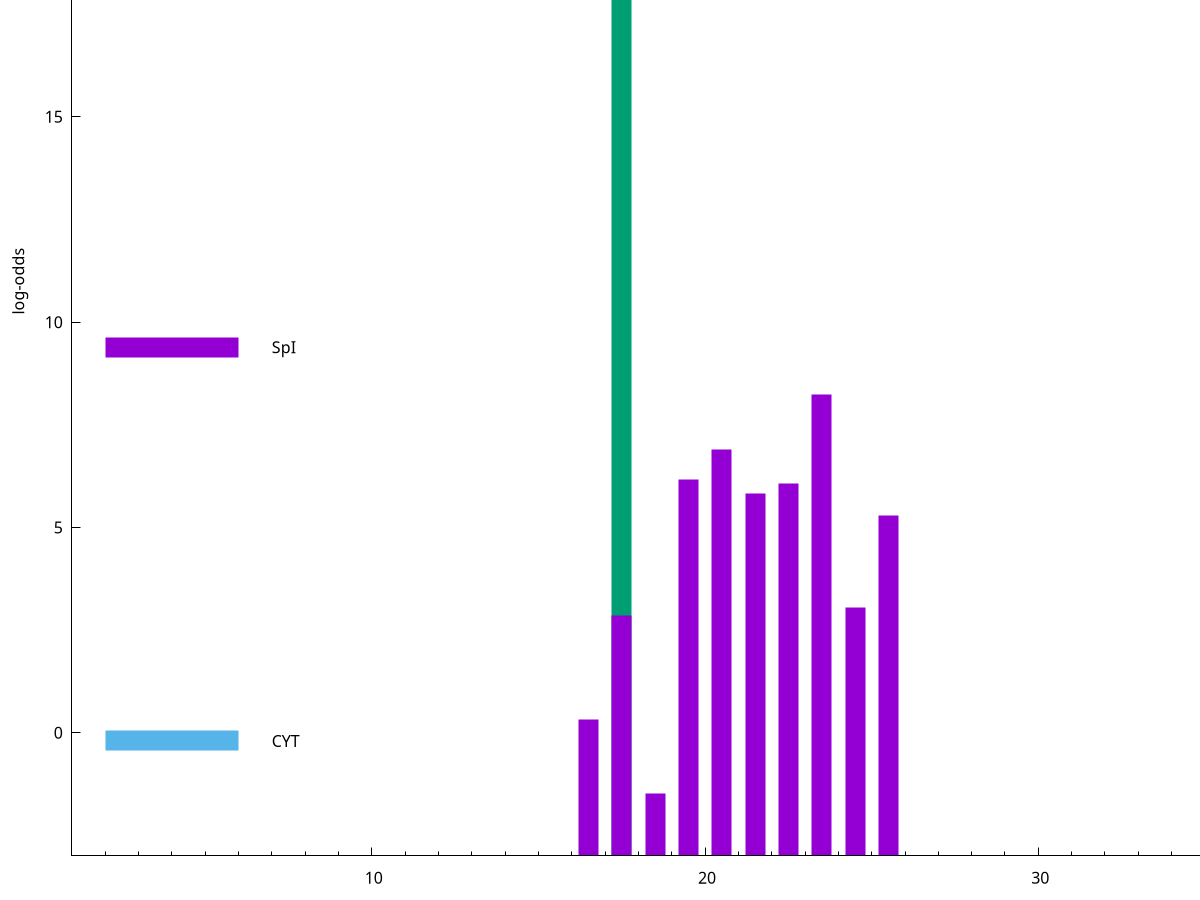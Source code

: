 set title "LipoP predictions for SRR4017849.gff"
set size 2., 1.4
set xrange [1:70] 
set mxtics 10
set yrange [-3:25]
set y2range [0:28]
set ylabel "log-odds"
set term postscript eps color solid "Helvetica" 30
set output "SRR4017849.gff155.eps"
set arrow from 2,23.5712 to 6,23.5712 nohead lt 2 lw 20
set label "SpII" at 7,23.5712
set arrow from 2,9.39133 to 6,9.39133 nohead lt 1 lw 20
set label "SpI" at 7,9.39133
set arrow from 2,-0.200913 to 6,-0.200913 nohead lt 3 lw 20
set label "CYT" at 7,-0.200913
set arrow from 2,23.5712 to 6,23.5712 nohead lt 2 lw 20
set label "SpII" at 7,23.5712
# NOTE: The scores below are the log-odds scores with the threshold
# NOTE: subtracted (a hack to make gnuplot make the histogram all
# NOTE: look nice).
plot "-" axes x1y2 title "" with impulses lt 2 lw 20, "-" axes x1y2 title "" with impulses lt 1 lw 20
17.500000 26.571200
e
23.500000 11.227340
20.500000 9.896640
19.500000 9.174520
22.500000 9.062840
21.500000 8.834920
25.500000 8.294610
24.500000 6.055680
17.500000 5.858090
16.500000 3.334601
18.500000 1.509380
e
exit
